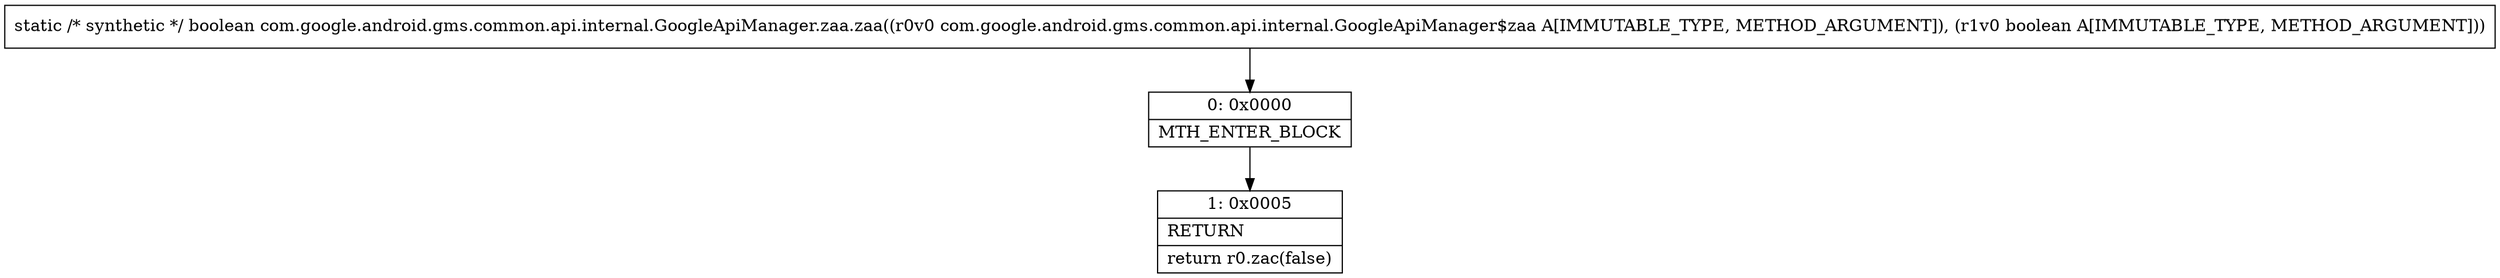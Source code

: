 digraph "CFG forcom.google.android.gms.common.api.internal.GoogleApiManager.zaa.zaa(Lcom\/google\/android\/gms\/common\/api\/internal\/GoogleApiManager$zaa;Z)Z" {
Node_0 [shape=record,label="{0\:\ 0x0000|MTH_ENTER_BLOCK\l}"];
Node_1 [shape=record,label="{1\:\ 0x0005|RETURN\l|return r0.zac(false)\l}"];
MethodNode[shape=record,label="{static \/* synthetic *\/ boolean com.google.android.gms.common.api.internal.GoogleApiManager.zaa.zaa((r0v0 com.google.android.gms.common.api.internal.GoogleApiManager$zaa A[IMMUTABLE_TYPE, METHOD_ARGUMENT]), (r1v0 boolean A[IMMUTABLE_TYPE, METHOD_ARGUMENT])) }"];
MethodNode -> Node_0;
Node_0 -> Node_1;
}

